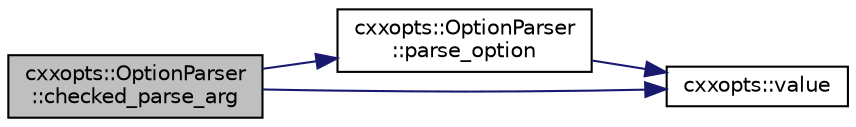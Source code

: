 digraph "cxxopts::OptionParser::checked_parse_arg"
{
 // LATEX_PDF_SIZE
  edge [fontname="Helvetica",fontsize="10",labelfontname="Helvetica",labelfontsize="10"];
  node [fontname="Helvetica",fontsize="10",shape=record];
  rankdir="LR";
  Node1 [label="cxxopts::OptionParser\l::checked_parse_arg",height=0.2,width=0.4,color="black", fillcolor="grey75", style="filled", fontcolor="black",tooltip=" "];
  Node1 -> Node2 [color="midnightblue",fontsize="10",style="solid",fontname="Helvetica"];
  Node2 [label="cxxopts::OptionParser\l::parse_option",height=0.2,width=0.4,color="black", fillcolor="white", style="filled",URL="$classcxxopts_1_1_option_parser.html#a07db7b6bb2095df7b75b50ed2311ffe5",tooltip=" "];
  Node2 -> Node3 [color="midnightblue",fontsize="10",style="solid",fontname="Helvetica"];
  Node3 [label="cxxopts::value",height=0.2,width=0.4,color="black", fillcolor="white", style="filled",URL="$namespacecxxopts.html#a6b58e451713ebbf12866c1cd8e0a66ab",tooltip=" "];
  Node1 -> Node3 [color="midnightblue",fontsize="10",style="solid",fontname="Helvetica"];
}
